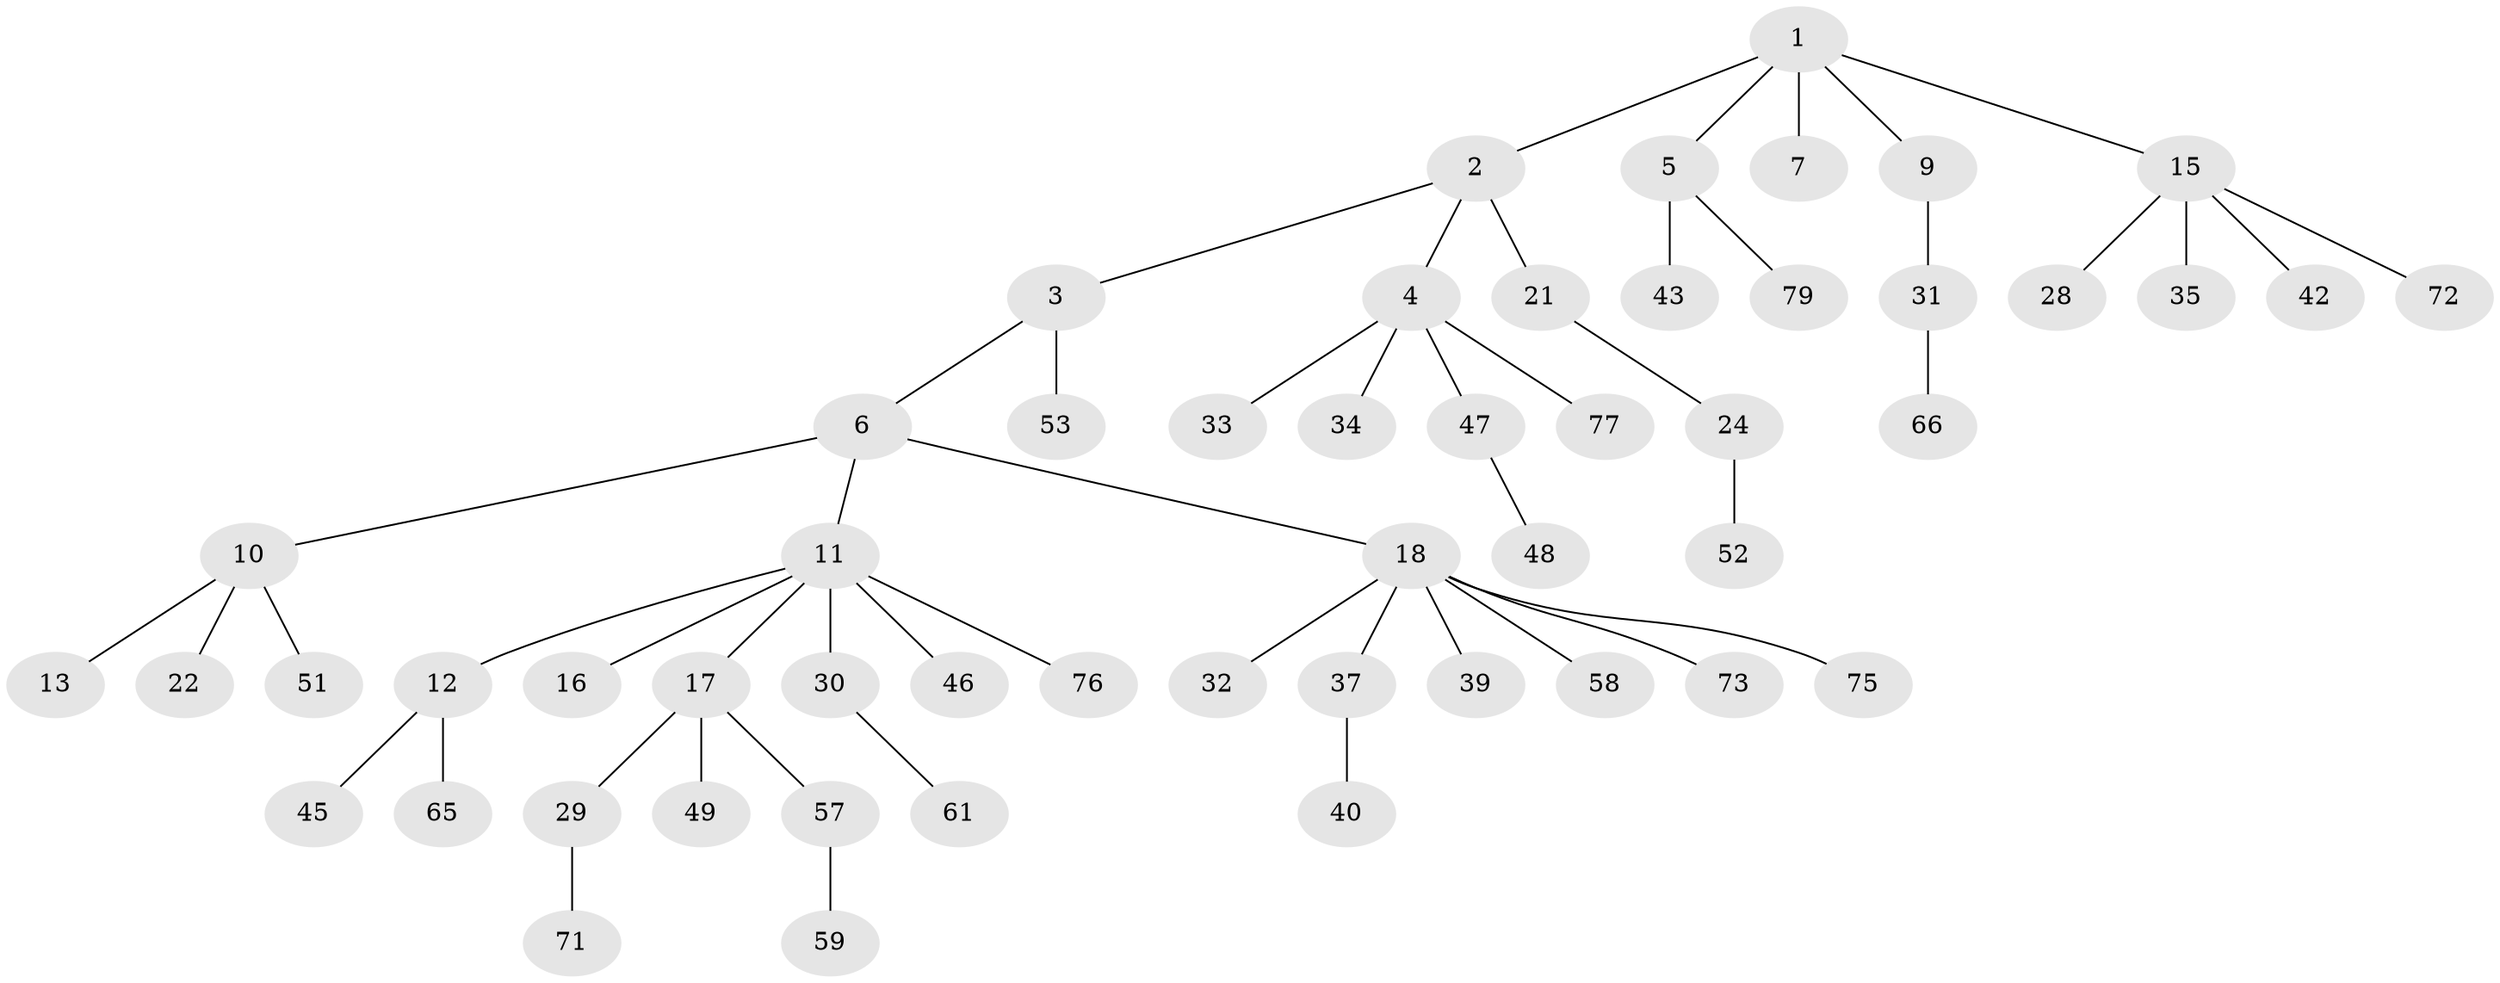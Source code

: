 // Generated by graph-tools (version 1.1) at 2025/24/03/03/25 07:24:05]
// undirected, 53 vertices, 52 edges
graph export_dot {
graph [start="1"]
  node [color=gray90,style=filled];
  1 [super="+20"];
  2 [super="+41"];
  3;
  4 [super="+14"];
  5 [super="+62"];
  6 [super="+8"];
  7;
  9 [super="+55"];
  10 [super="+19"];
  11 [super="+26"];
  12 [super="+70"];
  13;
  15 [super="+27"];
  16;
  17 [super="+23"];
  18 [super="+56"];
  21 [super="+69"];
  22;
  24 [super="+25"];
  28 [super="+54"];
  29;
  30 [super="+38"];
  31 [super="+80"];
  32 [super="+36"];
  33 [super="+60"];
  34;
  35 [super="+44"];
  37;
  39;
  40 [super="+64"];
  42 [super="+50"];
  43 [super="+63"];
  45;
  46;
  47 [super="+74"];
  48 [super="+67"];
  49;
  51;
  52;
  53;
  57 [super="+68"];
  58;
  59;
  61;
  65;
  66;
  71;
  72;
  73;
  75 [super="+78"];
  76;
  77;
  79;
  1 -- 2;
  1 -- 5;
  1 -- 7;
  1 -- 9;
  1 -- 15;
  2 -- 3;
  2 -- 4;
  2 -- 21;
  3 -- 6;
  3 -- 53;
  4 -- 33;
  4 -- 34;
  4 -- 77;
  4 -- 47;
  5 -- 43;
  5 -- 79;
  6 -- 18;
  6 -- 10;
  6 -- 11;
  9 -- 31;
  10 -- 13;
  10 -- 22;
  10 -- 51;
  11 -- 12;
  11 -- 16;
  11 -- 17;
  11 -- 46;
  11 -- 76;
  11 -- 30;
  12 -- 45;
  12 -- 65;
  15 -- 28;
  15 -- 42;
  15 -- 72;
  15 -- 35;
  17 -- 49;
  17 -- 57;
  17 -- 29;
  18 -- 32;
  18 -- 37;
  18 -- 39;
  18 -- 58;
  18 -- 73;
  18 -- 75;
  21 -- 24;
  24 -- 52;
  29 -- 71;
  30 -- 61;
  31 -- 66;
  37 -- 40;
  47 -- 48;
  57 -- 59;
}
